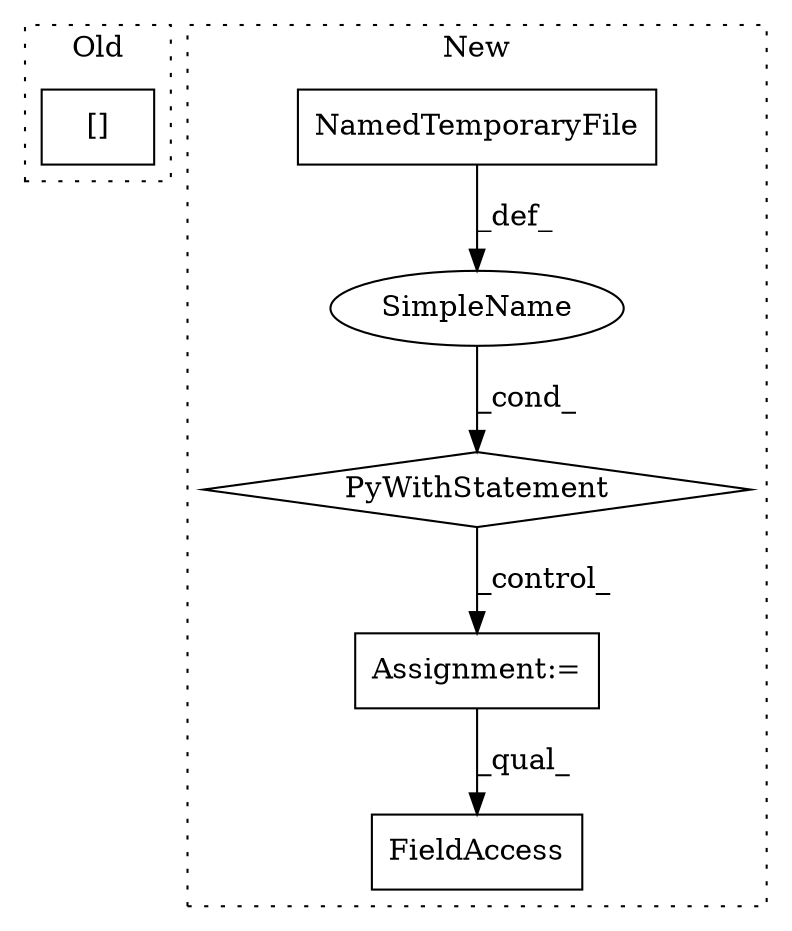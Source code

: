 digraph G {
subgraph cluster0 {
1 [label="[]" a="2" s="2630,2644" l="7,1" shape="box"];
label = "Old";
style="dotted";
}
subgraph cluster1 {
2 [label="NamedTemporaryFile" a="32" s="2780,2810" l="19,1" shape="box"];
3 [label="PyWithStatement" a="104" s="2761,2811" l="10,2" shape="diamond"];
4 [label="SimpleName" a="42" s="" l="" shape="ellipse"];
5 [label="Assignment:=" a="7" s="2854" l="2" shape="box"];
6 [label="FieldAccess" a="22" s="2875" l="7" shape="box"];
label = "New";
style="dotted";
}
2 -> 4 [label="_def_"];
3 -> 5 [label="_control_"];
4 -> 3 [label="_cond_"];
5 -> 6 [label="_qual_"];
}